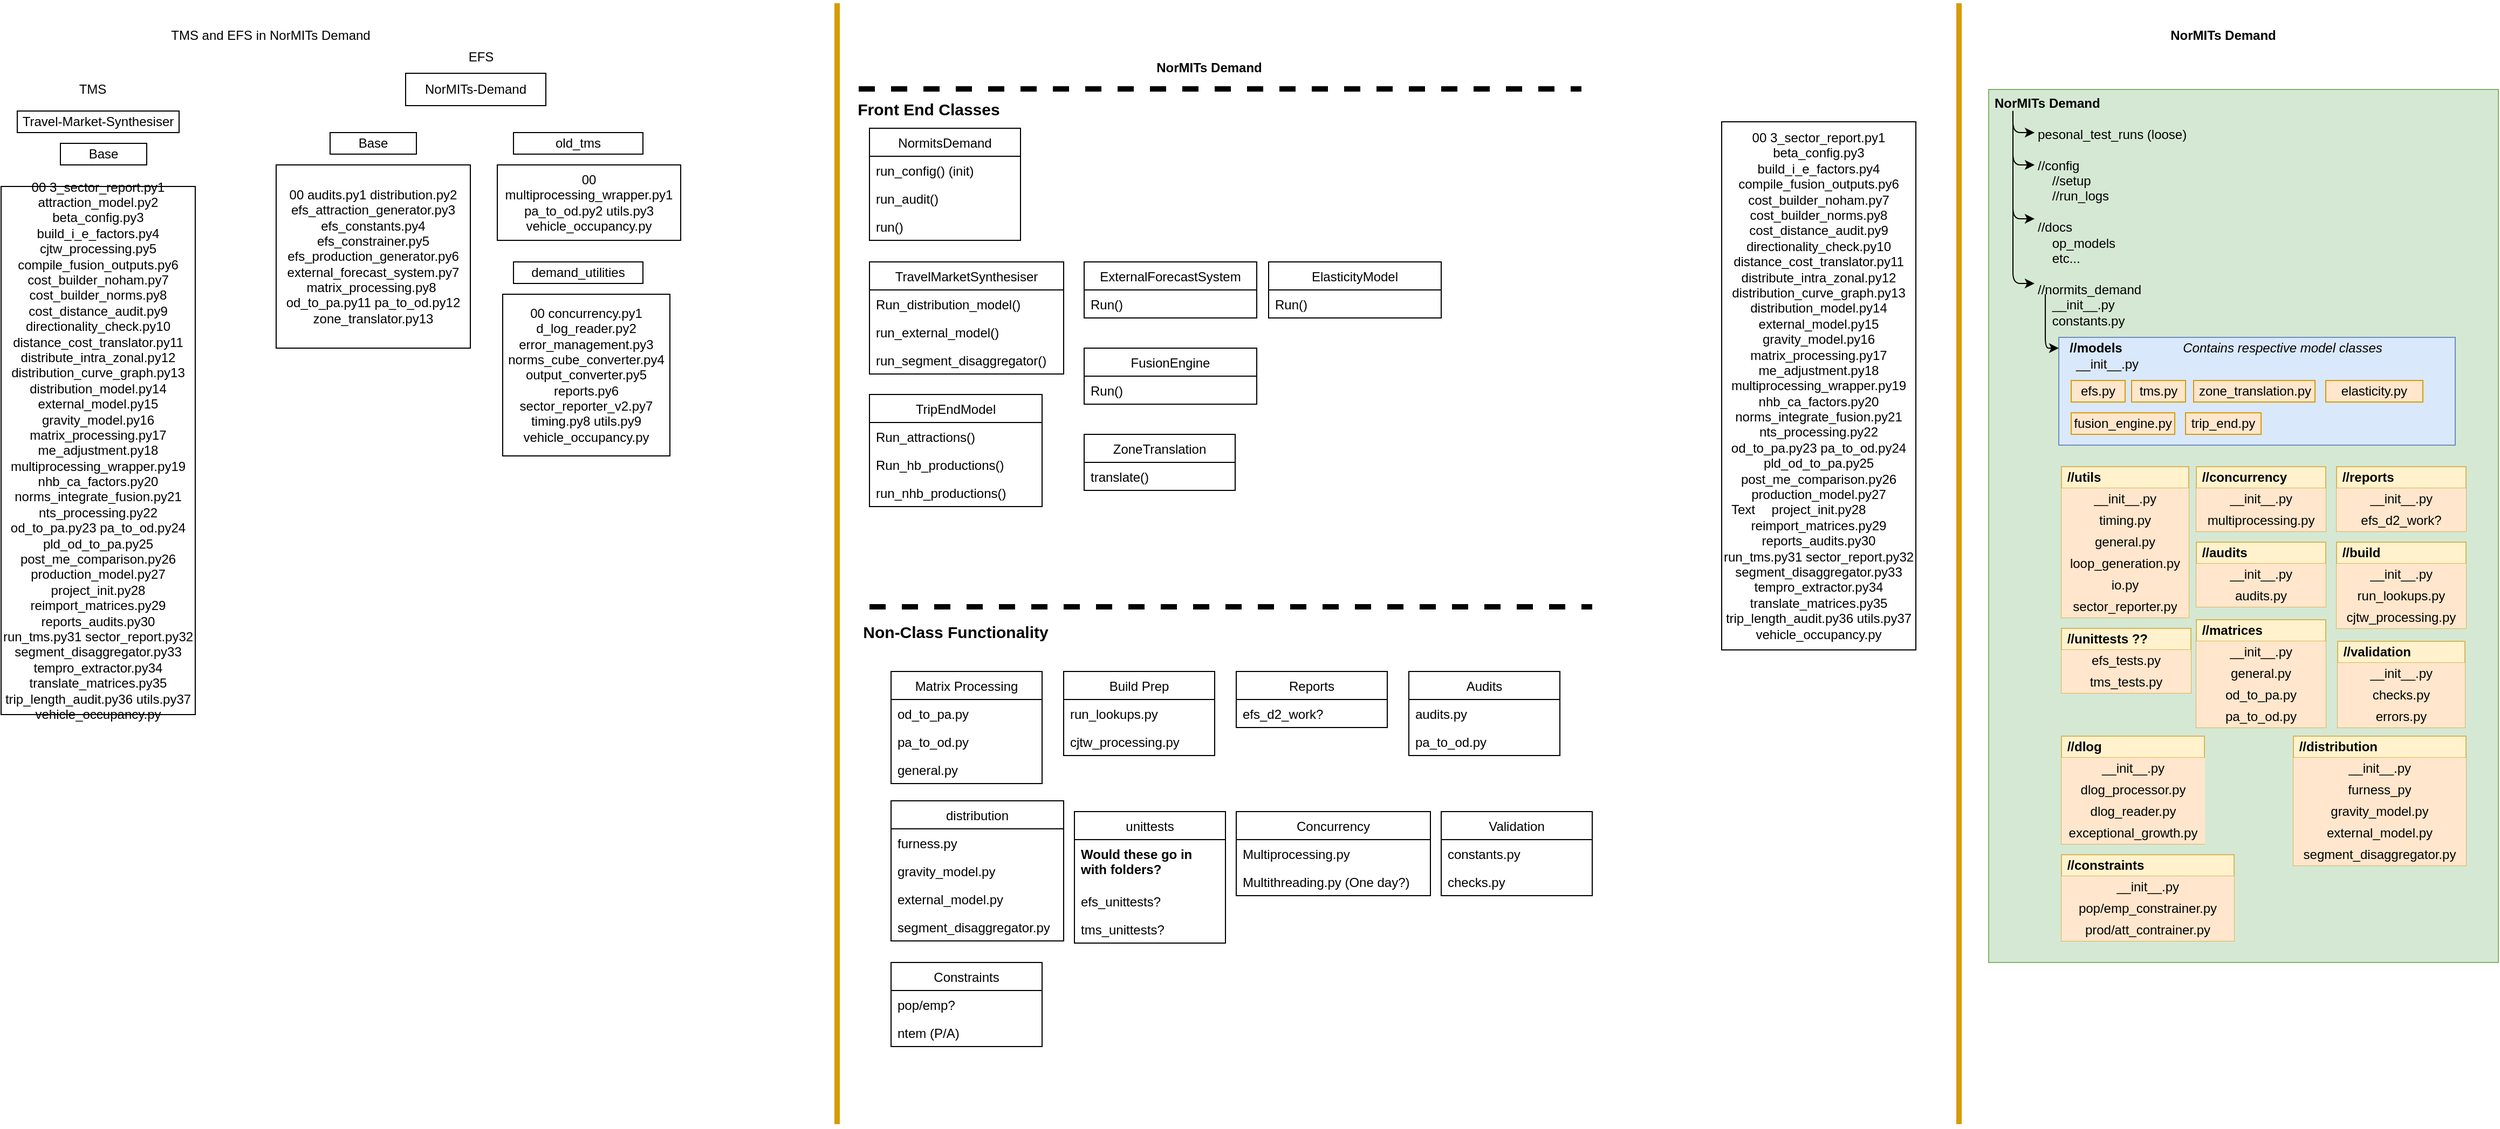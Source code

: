 <mxfile version="13.9.9" type="device"><diagram id="nELERNBTu94BXnjwpVYK" name="Page-1"><mxGraphModel dx="1185" dy="722" grid="1" gridSize="10" guides="1" tooltips="1" connect="1" arrows="1" fold="1" page="1" pageScale="1" pageWidth="826" pageHeight="1169" math="0" shadow="0"><root><mxCell id="0"/><mxCell id="1" parent="0"/><mxCell id="pDQb3jVwS1jzgB6y6_9U-1" value="TMS and EFS in NorMITs Demand" style="text;html=1;strokeColor=none;fillColor=none;align=center;verticalAlign=middle;whiteSpace=wrap;rounded=0;" parent="1" vertex="1"><mxGeometry x="280" y="60" width="230" height="20" as="geometry"/></mxCell><mxCell id="pDQb3jVwS1jzgB6y6_9U-2" value="TMS" style="text;html=1;strokeColor=none;fillColor=none;align=center;verticalAlign=middle;whiteSpace=wrap;rounded=0;" parent="1" vertex="1"><mxGeometry x="210" y="110" width="40" height="20" as="geometry"/></mxCell><mxCell id="pDQb3jVwS1jzgB6y6_9U-3" value="EFS" style="text;html=1;strokeColor=none;fillColor=none;align=center;verticalAlign=middle;whiteSpace=wrap;rounded=0;" parent="1" vertex="1"><mxGeometry x="570" y="70" width="40" height="40" as="geometry"/></mxCell><mxCell id="pDQb3jVwS1jzgB6y6_9U-4" value="Travel-Market-Synthesiser" style="rounded=0;whiteSpace=wrap;html=1;" parent="1" vertex="1"><mxGeometry x="160" y="140" width="150" height="20" as="geometry"/></mxCell><mxCell id="pDQb3jVwS1jzgB6y6_9U-5" value="&lt;b&gt;NorMITs Demand&lt;/b&gt;" style="text;html=1;strokeColor=none;fillColor=none;align=center;verticalAlign=middle;whiteSpace=wrap;rounded=0;" parent="1" vertex="1"><mxGeometry x="1150" y="90" width="230" height="20" as="geometry"/></mxCell><mxCell id="pDQb3jVwS1jzgB6y6_9U-8" value="00&#9;3_sector_report.py1&#9;attraction_model.py2&#9;beta_config.py3&#9;build_i_e_factors.py4&#9;cjtw_processing.py5&#9;compile_fusion_outputs.py6&#9;cost_builder_noham.py7&#9;cost_builder_norms.py8&#9;cost_distance_audit.py9&#9;directionality_check.py10&#9;distance_cost_translator.py11&#9;distribute_intra_zonal.py12&#9;distribution_curve_graph.py13&#9;distribution_model.py14&#9;external_model.py15&#9;gravity_model.py16&#9;matrix_processing.py17&#9;me_adjustment.py18&#9;multiprocessing_wrapper.py19&#9;nhb_ca_factors.py20&#9;norms_integrate_fusion.py21&#9;nts_processing.py22&#9;od_to_pa.py23&#9;pa_to_od.py24&#9;pld_od_to_pa.py25&#9;post_me_comparison.py26&#9;production_model.py27&#9;project_init.py28&#9;reimport_matrices.py29&#9;reports_audits.py30&#9;run_tms.py31&#9;sector_report.py32&#9;segment_disaggregator.py33&#9;tempro_extractor.py34&#9;translate_matrices.py35&#9;trip_length_audit.py36&#9;utils.py37&#9;vehicle_occupancy.py" style="rounded=0;whiteSpace=wrap;html=1;" parent="1" vertex="1"><mxGeometry x="145" y="210" width="180" height="490" as="geometry"/></mxCell><mxCell id="pDQb3jVwS1jzgB6y6_9U-9" value="old_tms" style="rounded=0;whiteSpace=wrap;html=1;" parent="1" vertex="1"><mxGeometry x="620" y="160" width="120" height="20" as="geometry"/></mxCell><mxCell id="pDQb3jVwS1jzgB6y6_9U-10" value="00&#9;audits.py1&#9;distribution.py2&#9;efs_attraction_generator.py3&#9;efs_constants.py4&#9;efs_constrainer.py5&#9;efs_production_generator.py6&#9;external_forecast_system.py7&#9;matrix_processing.py8&amp;nbsp; od_to_pa.py11&#9;pa_to_od.py12&#9;zone_translator.py13&lt;br&gt;" style="rounded=0;whiteSpace=wrap;html=1;" parent="1" vertex="1"><mxGeometry x="400" y="190" width="180" height="170" as="geometry"/></mxCell><mxCell id="pDQb3jVwS1jzgB6y6_9U-12" value="demand_utilities" style="rounded=0;whiteSpace=wrap;html=1;" parent="1" vertex="1"><mxGeometry x="620" y="280" width="120" height="20" as="geometry"/></mxCell><mxCell id="pDQb3jVwS1jzgB6y6_9U-13" value="NorMITs-Demand" style="rounded=0;whiteSpace=wrap;html=1;" parent="1" vertex="1"><mxGeometry x="520" y="105" width="130" height="30" as="geometry"/></mxCell><mxCell id="pDQb3jVwS1jzgB6y6_9U-14" value="Base" style="rounded=0;whiteSpace=wrap;html=1;" parent="1" vertex="1"><mxGeometry x="450" y="160" width="80" height="20" as="geometry"/></mxCell><mxCell id="pDQb3jVwS1jzgB6y6_9U-15" value="Base" style="rounded=0;whiteSpace=wrap;html=1;" parent="1" vertex="1"><mxGeometry x="200" y="170" width="80" height="20" as="geometry"/></mxCell><mxCell id="pDQb3jVwS1jzgB6y6_9U-17" value="00&#9;multiprocessing_wrapper.py1&#9;pa_to_od.py2&#9;utils.py3&#9;vehicle_occupancy.py" style="rounded=0;whiteSpace=wrap;html=1;" parent="1" vertex="1"><mxGeometry x="605" y="190" width="170" height="70" as="geometry"/></mxCell><mxCell id="pDQb3jVwS1jzgB6y6_9U-18" value="00&#9;concurrency.py1&#9;d_log_reader.py2&#9;error_management.py3&#9;norms_cube_converter.py4&#9;output_converter.py5&#9;reports.py6&#9;sector_reporter_v2.py7&#9;timing.py8&#9;utils.py9&#9;vehicle_occupancy.py" style="rounded=0;whiteSpace=wrap;html=1;" parent="1" vertex="1"><mxGeometry x="610" y="310" width="155" height="150" as="geometry"/></mxCell><mxCell id="iy3r3Esu4_GReVss_VXu-2" value="" style="endArrow=none;html=1;strokeWidth=5;fillColor=#ffe6cc;strokeColor=#d79b00;" parent="1" edge="1"><mxGeometry width="50" height="50" relative="1" as="geometry"><mxPoint x="920" y="1080" as="sourcePoint"/><mxPoint x="920" y="40" as="targetPoint"/></mxGeometry></mxCell><mxCell id="iy3r3Esu4_GReVss_VXu-3" value="" style="endArrow=none;dashed=1;html=1;strokeWidth=5;" parent="1" edge="1"><mxGeometry width="50" height="50" relative="1" as="geometry"><mxPoint x="950" y="600" as="sourcePoint"/><mxPoint x="1620" y="600" as="targetPoint"/></mxGeometry></mxCell><mxCell id="iy3r3Esu4_GReVss_VXu-4" value="" style="endArrow=none;dashed=1;html=1;strokeWidth=5;" parent="1" edge="1"><mxGeometry width="50" height="50" relative="1" as="geometry"><mxPoint x="940" y="119.5" as="sourcePoint"/><mxPoint x="1610" y="119.5" as="targetPoint"/></mxGeometry></mxCell><mxCell id="iy3r3Esu4_GReVss_VXu-5" value="&lt;font style=&quot;font-size: 15px&quot;&gt;Front End Classes&lt;/font&gt;" style="text;html=1;strokeColor=none;fillColor=none;align=center;verticalAlign=middle;whiteSpace=wrap;rounded=0;fontStyle=1" parent="1" vertex="1"><mxGeometry x="930" y="115" width="150" height="45" as="geometry"/></mxCell><mxCell id="iy3r3Esu4_GReVss_VXu-6" value="TravelMarketSynthesiser" style="swimlane;fontStyle=0;childLayout=stackLayout;horizontal=1;startSize=26;fillColor=none;horizontalStack=0;resizeParent=1;resizeParentMax=0;resizeLast=0;collapsible=1;marginBottom=0;" parent="1" vertex="1"><mxGeometry x="950" y="280" width="180" height="104" as="geometry"/></mxCell><mxCell id="iy3r3Esu4_GReVss_VXu-7" value="Run_distribution_model()" style="text;strokeColor=none;fillColor=none;align=left;verticalAlign=top;spacingLeft=4;spacingRight=4;overflow=hidden;rotatable=0;points=[[0,0.5],[1,0.5]];portConstraint=eastwest;" parent="iy3r3Esu4_GReVss_VXu-6" vertex="1"><mxGeometry y="26" width="180" height="26" as="geometry"/></mxCell><mxCell id="iy3r3Esu4_GReVss_VXu-27" value="run_external_model()" style="text;strokeColor=none;fillColor=none;align=left;verticalAlign=top;spacingLeft=4;spacingRight=4;overflow=hidden;rotatable=0;points=[[0,0.5],[1,0.5]];portConstraint=eastwest;" parent="iy3r3Esu4_GReVss_VXu-6" vertex="1"><mxGeometry y="52" width="180" height="26" as="geometry"/></mxCell><mxCell id="iy3r3Esu4_GReVss_VXu-30" value="run_segment_disaggregator()" style="text;strokeColor=none;fillColor=none;align=left;verticalAlign=top;spacingLeft=4;spacingRight=4;overflow=hidden;rotatable=0;points=[[0,0.5],[1,0.5]];portConstraint=eastwest;" parent="iy3r3Esu4_GReVss_VXu-6" vertex="1"><mxGeometry y="78" width="180" height="26" as="geometry"/></mxCell><mxCell id="iy3r3Esu4_GReVss_VXu-10" value="ExternalForecastSystem" style="swimlane;fontStyle=0;childLayout=stackLayout;horizontal=1;startSize=26;fillColor=none;horizontalStack=0;resizeParent=1;resizeParentMax=0;resizeLast=0;collapsible=1;marginBottom=0;" parent="1" vertex="1"><mxGeometry x="1149" y="280" width="160" height="52" as="geometry"/></mxCell><mxCell id="iy3r3Esu4_GReVss_VXu-11" value="Run()" style="text;strokeColor=none;fillColor=none;align=left;verticalAlign=top;spacingLeft=4;spacingRight=4;overflow=hidden;rotatable=0;points=[[0,0.5],[1,0.5]];portConstraint=eastwest;" parent="iy3r3Esu4_GReVss_VXu-10" vertex="1"><mxGeometry y="26" width="160" height="26" as="geometry"/></mxCell><mxCell id="iy3r3Esu4_GReVss_VXu-12" value="TripEndModel" style="swimlane;fontStyle=0;childLayout=stackLayout;horizontal=1;startSize=26;fillColor=none;horizontalStack=0;resizeParent=1;resizeParentMax=0;resizeLast=0;collapsible=1;marginBottom=0;" parent="1" vertex="1"><mxGeometry x="950" y="403" width="160" height="104" as="geometry"/></mxCell><mxCell id="iy3r3Esu4_GReVss_VXu-13" value="Run_attractions()" style="text;strokeColor=none;fillColor=none;align=left;verticalAlign=top;spacingLeft=4;spacingRight=4;overflow=hidden;rotatable=0;points=[[0,0.5],[1,0.5]];portConstraint=eastwest;" parent="iy3r3Esu4_GReVss_VXu-12" vertex="1"><mxGeometry y="26" width="160" height="26" as="geometry"/></mxCell><mxCell id="iy3r3Esu4_GReVss_VXu-15" value="Run_hb_productions()" style="text;strokeColor=none;fillColor=none;align=left;verticalAlign=top;spacingLeft=4;spacingRight=4;overflow=hidden;rotatable=0;points=[[0,0.5],[1,0.5]];portConstraint=eastwest;" parent="iy3r3Esu4_GReVss_VXu-12" vertex="1"><mxGeometry y="52" width="160" height="26" as="geometry"/></mxCell><mxCell id="iy3r3Esu4_GReVss_VXu-28" value="run_nhb_productions()" style="text;strokeColor=none;fillColor=none;align=left;verticalAlign=top;spacingLeft=4;spacingRight=4;overflow=hidden;rotatable=0;points=[[0,0.5],[1,0.5]];portConstraint=eastwest;" parent="iy3r3Esu4_GReVss_VXu-12" vertex="1"><mxGeometry y="78" width="160" height="26" as="geometry"/></mxCell><mxCell id="iy3r3Esu4_GReVss_VXu-16" value="ElasticityModel" style="swimlane;fontStyle=0;childLayout=stackLayout;horizontal=1;startSize=26;fillColor=none;horizontalStack=0;resizeParent=1;resizeParentMax=0;resizeLast=0;collapsible=1;marginBottom=0;" parent="1" vertex="1"><mxGeometry x="1320" y="280" width="160" height="52" as="geometry"/></mxCell><mxCell id="iy3r3Esu4_GReVss_VXu-17" value="Run()" style="text;strokeColor=none;fillColor=none;align=left;verticalAlign=top;spacingLeft=4;spacingRight=4;overflow=hidden;rotatable=0;points=[[0,0.5],[1,0.5]];portConstraint=eastwest;" parent="iy3r3Esu4_GReVss_VXu-16" vertex="1"><mxGeometry y="26" width="160" height="26" as="geometry"/></mxCell><mxCell id="iy3r3Esu4_GReVss_VXu-18" value="&lt;font style=&quot;font-size: 15px&quot;&gt;Non-Class Functionality&lt;/font&gt;" style="text;html=1;strokeColor=none;fillColor=none;align=center;verticalAlign=middle;whiteSpace=wrap;rounded=0;fontStyle=1" parent="1" vertex="1"><mxGeometry x="940" y="600" width="180" height="45" as="geometry"/></mxCell><mxCell id="iy3r3Esu4_GReVss_VXu-20" value="Matrix Processing" style="swimlane;fontStyle=0;childLayout=stackLayout;horizontal=1;startSize=26;fillColor=none;horizontalStack=0;resizeParent=1;resizeParentMax=0;resizeLast=0;collapsible=1;marginBottom=0;" parent="1" vertex="1"><mxGeometry x="970" y="660" width="140" height="104" as="geometry"/></mxCell><mxCell id="iy3r3Esu4_GReVss_VXu-21" value="od_to_pa.py" style="text;strokeColor=none;fillColor=none;align=left;verticalAlign=top;spacingLeft=4;spacingRight=4;overflow=hidden;rotatable=0;points=[[0,0.5],[1,0.5]];portConstraint=eastwest;" parent="iy3r3Esu4_GReVss_VXu-20" vertex="1"><mxGeometry y="26" width="140" height="26" as="geometry"/></mxCell><mxCell id="iy3r3Esu4_GReVss_VXu-22" value="pa_to_od.py" style="text;strokeColor=none;fillColor=none;align=left;verticalAlign=top;spacingLeft=4;spacingRight=4;overflow=hidden;rotatable=0;points=[[0,0.5],[1,0.5]];portConstraint=eastwest;" parent="iy3r3Esu4_GReVss_VXu-20" vertex="1"><mxGeometry y="52" width="140" height="26" as="geometry"/></mxCell><mxCell id="iy3r3Esu4_GReVss_VXu-23" value="general.py" style="text;strokeColor=none;fillColor=none;align=left;verticalAlign=top;spacingLeft=4;spacingRight=4;overflow=hidden;rotatable=0;points=[[0,0.5],[1,0.5]];portConstraint=eastwest;" parent="iy3r3Esu4_GReVss_VXu-20" vertex="1"><mxGeometry y="78" width="140" height="26" as="geometry"/></mxCell><mxCell id="iy3r3Esu4_GReVss_VXu-31" value="NormitsDemand" style="swimlane;fontStyle=0;childLayout=stackLayout;horizontal=1;startSize=26;fillColor=none;horizontalStack=0;resizeParent=1;resizeParentMax=0;resizeLast=0;collapsible=1;marginBottom=0;" parent="1" vertex="1"><mxGeometry x="950" y="156" width="140" height="104" as="geometry"/></mxCell><mxCell id="iy3r3Esu4_GReVss_VXu-32" value="run_config() (init)" style="text;strokeColor=none;fillColor=none;align=left;verticalAlign=top;spacingLeft=4;spacingRight=4;overflow=hidden;rotatable=0;points=[[0,0.5],[1,0.5]];portConstraint=eastwest;" parent="iy3r3Esu4_GReVss_VXu-31" vertex="1"><mxGeometry y="26" width="140" height="26" as="geometry"/></mxCell><mxCell id="iy3r3Esu4_GReVss_VXu-33" value="run_audit()" style="text;strokeColor=none;fillColor=none;align=left;verticalAlign=top;spacingLeft=4;spacingRight=4;overflow=hidden;rotatable=0;points=[[0,0.5],[1,0.5]];portConstraint=eastwest;" parent="iy3r3Esu4_GReVss_VXu-31" vertex="1"><mxGeometry y="52" width="140" height="26" as="geometry"/></mxCell><mxCell id="iy3r3Esu4_GReVss_VXu-34" value="run()" style="text;strokeColor=none;fillColor=none;align=left;verticalAlign=top;spacingLeft=4;spacingRight=4;overflow=hidden;rotatable=0;points=[[0,0.5],[1,0.5]];portConstraint=eastwest;" parent="iy3r3Esu4_GReVss_VXu-31" vertex="1"><mxGeometry y="78" width="140" height="26" as="geometry"/></mxCell><mxCell id="iy3r3Esu4_GReVss_VXu-35" value="00&#9;3_sector_report.py1 beta_config.py3&#9;build_i_e_factors.py4 compile_fusion_outputs.py6&#9;cost_builder_noham.py7&#9;cost_builder_norms.py8&#9;cost_distance_audit.py9&#9;directionality_check.py10&#9;distance_cost_translator.py11&#9;distribute_intra_zonal.py12&#9;distribution_curve_graph.py13&#9;distribution_model.py14&#9;external_model.py15&#9;gravity_model.py16&#9;matrix_processing.py17&#9;me_adjustment.py18&#9;multiprocessing_wrapper.py19&#9;nhb_ca_factors.py20&#9;norms_integrate_fusion.py21&#9;nts_processing.py22&#9;od_to_pa.py23&#9;pa_to_od.py24&#9;pld_od_to_pa.py25&#9;post_me_comparison.py26&#9;production_model.py27&#9;project_init.py28&#9;reimport_matrices.py29&#9;reports_audits.py30&#9;run_tms.py31&#9;sector_report.py32&#9;segment_disaggregator.py33&#9;tempro_extractor.py34&#9;translate_matrices.py35&#9;trip_length_audit.py36&#9;utils.py37&#9;vehicle_occupancy.py" style="rounded=0;whiteSpace=wrap;html=1;" parent="1" vertex="1"><mxGeometry x="1740" y="150" width="180" height="490" as="geometry"/></mxCell><mxCell id="iy3r3Esu4_GReVss_VXu-36" value="Build Prep" style="swimlane;fontStyle=0;childLayout=stackLayout;horizontal=1;startSize=26;fillColor=none;horizontalStack=0;resizeParent=1;resizeParentMax=0;resizeLast=0;collapsible=1;marginBottom=0;" parent="1" vertex="1"><mxGeometry x="1130" y="660" width="140" height="78" as="geometry"/></mxCell><mxCell id="iy3r3Esu4_GReVss_VXu-37" value="run_lookups.py" style="text;strokeColor=none;fillColor=none;align=left;verticalAlign=top;spacingLeft=4;spacingRight=4;overflow=hidden;rotatable=0;points=[[0,0.5],[1,0.5]];portConstraint=eastwest;" parent="iy3r3Esu4_GReVss_VXu-36" vertex="1"><mxGeometry y="26" width="140" height="26" as="geometry"/></mxCell><mxCell id="iy3r3Esu4_GReVss_VXu-79" value="cjtw_processing.py" style="text;strokeColor=none;fillColor=none;align=left;verticalAlign=top;spacingLeft=4;spacingRight=4;overflow=hidden;rotatable=0;points=[[0,0.5],[1,0.5]];portConstraint=eastwest;" parent="iy3r3Esu4_GReVss_VXu-36" vertex="1"><mxGeometry y="52" width="140" height="26" as="geometry"/></mxCell><mxCell id="iy3r3Esu4_GReVss_VXu-40" value="FusionEngine" style="swimlane;fontStyle=0;childLayout=stackLayout;horizontal=1;startSize=26;fillColor=none;horizontalStack=0;resizeParent=1;resizeParentMax=0;resizeLast=0;collapsible=1;marginBottom=0;" parent="1" vertex="1"><mxGeometry x="1149" y="360" width="160" height="52" as="geometry"/></mxCell><mxCell id="iy3r3Esu4_GReVss_VXu-41" value="Run()" style="text;strokeColor=none;fillColor=none;align=left;verticalAlign=top;spacingLeft=4;spacingRight=4;overflow=hidden;rotatable=0;points=[[0,0.5],[1,0.5]];portConstraint=eastwest;" parent="iy3r3Esu4_GReVss_VXu-40" vertex="1"><mxGeometry y="26" width="160" height="26" as="geometry"/></mxCell><mxCell id="iy3r3Esu4_GReVss_VXu-42" value="Reports" style="swimlane;fontStyle=0;childLayout=stackLayout;horizontal=1;startSize=26;fillColor=none;horizontalStack=0;resizeParent=1;resizeParentMax=0;resizeLast=0;collapsible=1;marginBottom=0;" parent="1" vertex="1"><mxGeometry x="1290" y="660" width="140" height="52" as="geometry"/></mxCell><mxCell id="iy3r3Esu4_GReVss_VXu-43" value="efs_d2_work?" style="text;strokeColor=none;fillColor=none;align=left;verticalAlign=top;spacingLeft=4;spacingRight=4;overflow=hidden;rotatable=0;points=[[0,0.5],[1,0.5]];portConstraint=eastwest;" parent="iy3r3Esu4_GReVss_VXu-42" vertex="1"><mxGeometry y="26" width="140" height="26" as="geometry"/></mxCell><mxCell id="iy3r3Esu4_GReVss_VXu-45" value="Audits" style="swimlane;fontStyle=0;childLayout=stackLayout;horizontal=1;startSize=26;fillColor=none;horizontalStack=0;resizeParent=1;resizeParentMax=0;resizeLast=0;collapsible=1;marginBottom=0;" parent="1" vertex="1"><mxGeometry x="1450" y="660" width="140" height="78" as="geometry"/></mxCell><mxCell id="iy3r3Esu4_GReVss_VXu-46" value="audits.py" style="text;strokeColor=none;fillColor=none;align=left;verticalAlign=top;spacingLeft=4;spacingRight=4;overflow=hidden;rotatable=0;points=[[0,0.5],[1,0.5]];portConstraint=eastwest;" parent="iy3r3Esu4_GReVss_VXu-45" vertex="1"><mxGeometry y="26" width="140" height="26" as="geometry"/></mxCell><mxCell id="iy3r3Esu4_GReVss_VXu-47" value="pa_to_od.py" style="text;strokeColor=none;fillColor=none;align=left;verticalAlign=top;spacingLeft=4;spacingRight=4;overflow=hidden;rotatable=0;points=[[0,0.5],[1,0.5]];portConstraint=eastwest;" parent="iy3r3Esu4_GReVss_VXu-45" vertex="1"><mxGeometry y="52" width="140" height="26" as="geometry"/></mxCell><mxCell id="iy3r3Esu4_GReVss_VXu-48" value="distribution" style="swimlane;fontStyle=0;childLayout=stackLayout;horizontal=1;startSize=26;fillColor=none;horizontalStack=0;resizeParent=1;resizeParentMax=0;resizeLast=0;collapsible=1;marginBottom=0;" parent="1" vertex="1"><mxGeometry x="970" y="780" width="160" height="130" as="geometry"/></mxCell><mxCell id="iy3r3Esu4_GReVss_VXu-49" value="furness.py" style="text;strokeColor=none;fillColor=none;align=left;verticalAlign=top;spacingLeft=4;spacingRight=4;overflow=hidden;rotatable=0;points=[[0,0.5],[1,0.5]];portConstraint=eastwest;" parent="iy3r3Esu4_GReVss_VXu-48" vertex="1"><mxGeometry y="26" width="160" height="26" as="geometry"/></mxCell><mxCell id="iy3r3Esu4_GReVss_VXu-50" value="gravity_model.py" style="text;strokeColor=none;fillColor=none;align=left;verticalAlign=top;spacingLeft=4;spacingRight=4;overflow=hidden;rotatable=0;points=[[0,0.5],[1,0.5]];portConstraint=eastwest;" parent="iy3r3Esu4_GReVss_VXu-48" vertex="1"><mxGeometry y="52" width="160" height="26" as="geometry"/></mxCell><mxCell id="IA-7PrwKyyA_qLG4cUUL-40" value="external_model.py" style="text;strokeColor=none;fillColor=none;align=left;verticalAlign=top;spacingLeft=4;spacingRight=4;overflow=hidden;rotatable=0;points=[[0,0.5],[1,0.5]];portConstraint=eastwest;" parent="iy3r3Esu4_GReVss_VXu-48" vertex="1"><mxGeometry y="78" width="160" height="26" as="geometry"/></mxCell><mxCell id="IA-7PrwKyyA_qLG4cUUL-41" value="segment_disaggregator.py" style="text;strokeColor=none;fillColor=none;align=left;verticalAlign=top;spacingLeft=4;spacingRight=4;overflow=hidden;rotatable=0;points=[[0,0.5],[1,0.5]];portConstraint=eastwest;" parent="iy3r3Esu4_GReVss_VXu-48" vertex="1"><mxGeometry y="104" width="160" height="26" as="geometry"/></mxCell><mxCell id="iy3r3Esu4_GReVss_VXu-59" value="unittests" style="swimlane;fontStyle=0;childLayout=stackLayout;horizontal=1;startSize=26;fillColor=none;horizontalStack=0;resizeParent=1;resizeParentMax=0;resizeLast=0;collapsible=1;marginBottom=0;" parent="1" vertex="1"><mxGeometry x="1140" y="790" width="140" height="122" as="geometry"/></mxCell><mxCell id="iy3r3Esu4_GReVss_VXu-60" value="Would these go in with folders?" style="text;strokeColor=none;fillColor=none;align=left;verticalAlign=top;spacingLeft=4;spacingRight=4;overflow=hidden;rotatable=0;points=[[0,0.5],[1,0.5]];portConstraint=eastwest;whiteSpace=wrap;fontStyle=1" parent="iy3r3Esu4_GReVss_VXu-59" vertex="1"><mxGeometry y="26" width="140" height="44" as="geometry"/></mxCell><mxCell id="iy3r3Esu4_GReVss_VXu-61" value="efs_unittests?" style="text;strokeColor=none;fillColor=none;align=left;verticalAlign=top;spacingLeft=4;spacingRight=4;overflow=hidden;rotatable=0;points=[[0,0.5],[1,0.5]];portConstraint=eastwest;" parent="iy3r3Esu4_GReVss_VXu-59" vertex="1"><mxGeometry y="70" width="140" height="26" as="geometry"/></mxCell><mxCell id="iy3r3Esu4_GReVss_VXu-62" value="tms_unittests?" style="text;strokeColor=none;fillColor=none;align=left;verticalAlign=top;spacingLeft=4;spacingRight=4;overflow=hidden;rotatable=0;points=[[0,0.5],[1,0.5]];portConstraint=eastwest;" parent="iy3r3Esu4_GReVss_VXu-59" vertex="1"><mxGeometry y="96" width="140" height="26" as="geometry"/></mxCell><mxCell id="iy3r3Esu4_GReVss_VXu-65" value="Validation" style="swimlane;fontStyle=0;childLayout=stackLayout;horizontal=1;startSize=26;fillColor=none;horizontalStack=0;resizeParent=1;resizeParentMax=0;resizeLast=0;collapsible=1;marginBottom=0;" parent="1" vertex="1"><mxGeometry x="1480" y="790" width="140" height="78" as="geometry"/></mxCell><mxCell id="iy3r3Esu4_GReVss_VXu-66" value="constants.py" style="text;strokeColor=none;fillColor=none;align=left;verticalAlign=top;spacingLeft=4;spacingRight=4;overflow=hidden;rotatable=0;points=[[0,0.5],[1,0.5]];portConstraint=eastwest;" parent="iy3r3Esu4_GReVss_VXu-65" vertex="1"><mxGeometry y="26" width="140" height="26" as="geometry"/></mxCell><mxCell id="iy3r3Esu4_GReVss_VXu-67" value="checks.py&#10;" style="text;strokeColor=none;fillColor=none;align=left;verticalAlign=top;spacingLeft=4;spacingRight=4;overflow=hidden;rotatable=0;points=[[0,0.5],[1,0.5]];portConstraint=eastwest;" parent="iy3r3Esu4_GReVss_VXu-65" vertex="1"><mxGeometry y="52" width="140" height="26" as="geometry"/></mxCell><mxCell id="iy3r3Esu4_GReVss_VXu-68" value="Constraints" style="swimlane;fontStyle=0;childLayout=stackLayout;horizontal=1;startSize=26;fillColor=none;horizontalStack=0;resizeParent=1;resizeParentMax=0;resizeLast=0;collapsible=1;marginBottom=0;" parent="1" vertex="1"><mxGeometry x="970" y="930" width="140" height="78" as="geometry"/></mxCell><mxCell id="iy3r3Esu4_GReVss_VXu-69" value="pop/emp?" style="text;strokeColor=none;fillColor=none;align=left;verticalAlign=top;spacingLeft=4;spacingRight=4;overflow=hidden;rotatable=0;points=[[0,0.5],[1,0.5]];portConstraint=eastwest;" parent="iy3r3Esu4_GReVss_VXu-68" vertex="1"><mxGeometry y="26" width="140" height="26" as="geometry"/></mxCell><mxCell id="iy3r3Esu4_GReVss_VXu-71" value="ntem (P/A)" style="text;strokeColor=none;fillColor=none;align=left;verticalAlign=top;spacingLeft=4;spacingRight=4;overflow=hidden;rotatable=0;points=[[0,0.5],[1,0.5]];portConstraint=eastwest;" parent="iy3r3Esu4_GReVss_VXu-68" vertex="1"><mxGeometry y="52" width="140" height="26" as="geometry"/></mxCell><mxCell id="iy3r3Esu4_GReVss_VXu-72" value="ZoneTranslation" style="swimlane;fontStyle=0;childLayout=stackLayout;horizontal=1;startSize=26;fillColor=none;horizontalStack=0;resizeParent=1;resizeParentMax=0;resizeLast=0;collapsible=1;marginBottom=0;" parent="1" vertex="1"><mxGeometry x="1149" y="440" width="140" height="52" as="geometry"/></mxCell><mxCell id="iy3r3Esu4_GReVss_VXu-73" value="translate()" style="text;strokeColor=none;fillColor=none;align=left;verticalAlign=top;spacingLeft=4;spacingRight=4;overflow=hidden;rotatable=0;points=[[0,0.5],[1,0.5]];portConstraint=eastwest;" parent="iy3r3Esu4_GReVss_VXu-72" vertex="1"><mxGeometry y="26" width="140" height="26" as="geometry"/></mxCell><mxCell id="iy3r3Esu4_GReVss_VXu-75" value="Concurrency" style="swimlane;fontStyle=0;childLayout=stackLayout;horizontal=1;startSize=26;fillColor=none;horizontalStack=0;resizeParent=1;resizeParentMax=0;resizeLast=0;collapsible=1;marginBottom=0;" parent="1" vertex="1"><mxGeometry x="1290" y="790" width="180" height="78" as="geometry"/></mxCell><mxCell id="iy3r3Esu4_GReVss_VXu-76" value="Multiprocessing.py" style="text;strokeColor=none;fillColor=none;align=left;verticalAlign=top;spacingLeft=4;spacingRight=4;overflow=hidden;rotatable=0;points=[[0,0.5],[1,0.5]];portConstraint=eastwest;" parent="iy3r3Esu4_GReVss_VXu-75" vertex="1"><mxGeometry y="26" width="180" height="26" as="geometry"/></mxCell><mxCell id="iy3r3Esu4_GReVss_VXu-77" value="Multithreading.py (One day?)" style="text;strokeColor=none;fillColor=none;align=left;verticalAlign=top;spacingLeft=4;spacingRight=4;overflow=hidden;rotatable=0;points=[[0,0.5],[1,0.5]];portConstraint=eastwest;" parent="iy3r3Esu4_GReVss_VXu-75" vertex="1"><mxGeometry y="52" width="180" height="26" as="geometry"/></mxCell><mxCell id="IA-7PrwKyyA_qLG4cUUL-1" value="" style="endArrow=none;html=1;strokeWidth=5;fillColor=#ffe6cc;strokeColor=#d79b00;" parent="1" edge="1"><mxGeometry width="50" height="50" relative="1" as="geometry"><mxPoint x="1960" y="1080" as="sourcePoint"/><mxPoint x="1960" y="40" as="targetPoint"/></mxGeometry></mxCell><mxCell id="IA-7PrwKyyA_qLG4cUUL-2" value="&lt;b&gt;NorMITs Demand&lt;/b&gt;" style="text;html=1;strokeColor=none;fillColor=none;align=center;verticalAlign=middle;whiteSpace=wrap;rounded=0;" parent="1" vertex="1"><mxGeometry x="2090" y="60" width="230" height="20" as="geometry"/></mxCell><mxCell id="IA-7PrwKyyA_qLG4cUUL-13" value="Text" style="text;html=1;strokeColor=none;fillColor=none;align=center;verticalAlign=middle;whiteSpace=wrap;rounded=0;" parent="1" vertex="1"><mxGeometry x="1740" y="500" width="40" height="20" as="geometry"/></mxCell><mxCell id="0AhUlSON2RgCk8Vj9LSg-1" value="&lt;blockquote style=&quot;margin: 0 0 0 40px ; border: none ; padding: 0px&quot;&gt;&lt;/blockquote&gt;&lt;blockquote style=&quot;margin: 0 0 0 40px ; border: none ; padding: 0px&quot;&gt;&lt;br&gt;&lt;/blockquote&gt;&lt;blockquote style=&quot;margin: 0 0 0 40px ; border: none ; padding: 0px&quot;&gt;&lt;/blockquote&gt;&lt;blockquote style=&quot;margin: 0 0 0 40px ; border: none ; padding: 0px&quot;&gt;&lt;/blockquote&gt;&lt;blockquote style=&quot;margin: 0 0 0 40px ; border: none ; padding: 0px&quot;&gt;&lt;/blockquote&gt;&lt;blockquote style=&quot;margin: 0 0 0 40px ; border: none ; padding: 0px&quot;&gt;&lt;/blockquote&gt;&lt;blockquote style=&quot;margin: 0 0 0 40px ; border: none ; padding: 0px&quot;&gt;&lt;/blockquote&gt;&lt;blockquote style=&quot;margin: 0 0 0 40px ; border: none ; padding: 0px&quot;&gt;&lt;/blockquote&gt;&lt;blockquote style=&quot;margin: 0 0 0 40px ; border: none ; padding: 0px&quot;&gt;&lt;/blockquote&gt;" style="text;html=1;align=left;verticalAlign=middle;whiteSpace=wrap;rounded=0;fillColor=#d5e8d4;strokeColor=#82b366;" parent="1" vertex="1"><mxGeometry x="1987.5" y="120" width="472.5" height="810" as="geometry"/></mxCell><mxCell id="0AhUlSON2RgCk8Vj9LSg-6" value="&lt;h1&gt;&lt;/h1&gt;&lt;b style=&quot;text-align: center&quot;&gt;NorMITs Demand&lt;br&gt;&lt;br&gt;&lt;/b&gt;&lt;blockquote style=&quot;margin: 0px 0px 0px 40px ; border: none ; padding: 0px&quot;&gt;pesonal_test_runs (loose)&lt;/blockquote&gt;&lt;blockquote style=&quot;margin: 0px 0px 0px 40px ; border: none ; padding: 0px&quot;&gt;&lt;br&gt;//config&lt;br&gt;&amp;nbsp; &amp;nbsp; //setup&lt;br&gt;&amp;nbsp; &amp;nbsp; //run_logs&lt;/blockquote&gt;&lt;blockquote style=&quot;margin: 0px 0px 0px 40px ; border: none ; padding: 0px&quot;&gt;&lt;br&gt;//docs&lt;br&gt;&amp;nbsp; &amp;nbsp; op_models&lt;br&gt;&amp;nbsp; &amp;nbsp; etc...&lt;/blockquote&gt;&lt;blockquote style=&quot;margin: 0px 0px 0px 40px ; border: none ; padding: 0px&quot;&gt;&lt;br&gt;//normits_demand&lt;br&gt;&amp;nbsp; &amp;nbsp; __init__.py&lt;/blockquote&gt;&lt;blockquote style=&quot;margin: 0px 0px 0px 40px ; border: none ; padding: 0px&quot;&gt;&amp;nbsp; &amp;nbsp; constants.py&lt;/blockquote&gt;" style="text;html=1;strokeColor=none;fillColor=none;spacing=5;spacingTop=-20;whiteSpace=wrap;overflow=hidden;rounded=0;" parent="1" vertex="1"><mxGeometry x="1987.5" y="120" width="190" height="280" as="geometry"/></mxCell><mxCell id="IA-7PrwKyyA_qLG4cUUL-27" value="" style="rounded=0;whiteSpace=wrap;html=1;fillColor=#dae8fc;strokeColor=#6c8ebf;" parent="1" vertex="1"><mxGeometry x="2052.5" y="350" width="367.5" height="100" as="geometry"/></mxCell><mxCell id="0AhUlSON2RgCk8Vj9LSg-8" value="&lt;b&gt;//models&lt;/b&gt;" style="text;html=1;strokeColor=none;fillColor=none;align=center;verticalAlign=middle;whiteSpace=wrap;rounded=0;" parent="1" vertex="1"><mxGeometry x="2052.5" y="350" width="67.5" height="20" as="geometry"/></mxCell><mxCell id="IA-7PrwKyyA_qLG4cUUL-9" value="efs.py" style="rounded=0;whiteSpace=wrap;html=1;fillColor=#ffe6cc;strokeColor=#d79b00;" parent="1" vertex="1"><mxGeometry x="2064" y="390" width="50" height="20" as="geometry"/></mxCell><mxCell id="IA-7PrwKyyA_qLG4cUUL-35" value="__init__.py" style="text;html=1;strokeColor=none;fillColor=none;align=center;verticalAlign=middle;whiteSpace=wrap;rounded=0;" parent="1" vertex="1"><mxGeometry x="2055" y="365" width="85" height="20" as="geometry"/></mxCell><mxCell id="0AhUlSON2RgCk8Vj9LSg-9" value="fusion_engine.py" style="rounded=0;whiteSpace=wrap;html=1;fillColor=#ffe6cc;strokeColor=#d79b00;" parent="1" vertex="1"><mxGeometry x="2064" y="420" width="96" height="20" as="geometry"/></mxCell><mxCell id="0AhUlSON2RgCk8Vj9LSg-10" value="zone_translation.py" style="rounded=0;whiteSpace=wrap;html=1;fillColor=#ffe6cc;strokeColor=#d79b00;" parent="1" vertex="1"><mxGeometry x="2177.5" y="390" width="112.5" height="20" as="geometry"/></mxCell><mxCell id="0AhUlSON2RgCk8Vj9LSg-11" value="tms.py" style="rounded=0;whiteSpace=wrap;html=1;fillColor=#ffe6cc;strokeColor=#d79b00;" parent="1" vertex="1"><mxGeometry x="2120" y="390" width="50" height="20" as="geometry"/></mxCell><mxCell id="0AhUlSON2RgCk8Vj9LSg-12" value="trip_end.py" style="rounded=0;whiteSpace=wrap;html=1;fillColor=#ffe6cc;strokeColor=#d79b00;" parent="1" vertex="1"><mxGeometry x="2170" y="420" width="70" height="20" as="geometry"/></mxCell><mxCell id="0AhUlSON2RgCk8Vj9LSg-13" value="elasticity.py" style="rounded=0;whiteSpace=wrap;html=1;fillColor=#ffe6cc;strokeColor=#d79b00;" parent="1" vertex="1"><mxGeometry x="2300" y="390" width="90" height="20" as="geometry"/></mxCell><mxCell id="0AhUlSON2RgCk8Vj9LSg-15" value="&lt;i&gt;Contains respective model classes&lt;/i&gt;" style="text;html=1;strokeColor=none;fillColor=none;align=center;verticalAlign=middle;whiteSpace=wrap;rounded=0;" parent="1" vertex="1"><mxGeometry x="2160" y="350" width="200" height="20" as="geometry"/></mxCell><mxCell id="0AhUlSON2RgCk8Vj9LSg-17" value="" style="endArrow=classic;html=1;exitX=0.118;exitY=0.071;exitDx=0;exitDy=0;exitPerimeter=0;entryX=0.224;entryY=0.143;entryDx=0;entryDy=0;entryPerimeter=0;" parent="1" source="0AhUlSON2RgCk8Vj9LSg-6" target="0AhUlSON2RgCk8Vj9LSg-6" edge="1"><mxGeometry width="50" height="50" relative="1" as="geometry"><mxPoint x="2010" y="220" as="sourcePoint"/><mxPoint x="2060" y="170" as="targetPoint"/><Array as="points"><mxPoint x="2010" y="160"/></Array></mxGeometry></mxCell><mxCell id="0AhUlSON2RgCk8Vj9LSg-19" value="" style="endArrow=classic;html=1;exitX=0.118;exitY=0.071;exitDx=0;exitDy=0;exitPerimeter=0;entryX=0.224;entryY=0.25;entryDx=0;entryDy=0;entryPerimeter=0;" parent="1" target="0AhUlSON2RgCk8Vj9LSg-6" edge="1"><mxGeometry width="50" height="50" relative="1" as="geometry"><mxPoint x="2010.0" y="140" as="sourcePoint"/><mxPoint x="2030.14" y="160.16" as="targetPoint"/><Array as="points"><mxPoint x="2010" y="190"/></Array></mxGeometry></mxCell><mxCell id="0AhUlSON2RgCk8Vj9LSg-20" value="" style="endArrow=classic;html=1;exitX=0.118;exitY=0.071;exitDx=0;exitDy=0;exitPerimeter=0;" parent="1" edge="1"><mxGeometry width="50" height="50" relative="1" as="geometry"><mxPoint x="2010.0" y="140.0" as="sourcePoint"/><mxPoint x="2030" y="240" as="targetPoint"/><Array as="points"><mxPoint x="2010" y="240"/></Array></mxGeometry></mxCell><mxCell id="0AhUlSON2RgCk8Vj9LSg-21" value="" style="endArrow=classic;html=1;exitX=0.118;exitY=0.071;exitDx=0;exitDy=0;exitPerimeter=0;" parent="1" edge="1"><mxGeometry width="50" height="50" relative="1" as="geometry"><mxPoint x="2010.0" y="200.0" as="sourcePoint"/><mxPoint x="2030" y="300" as="targetPoint"/><Array as="points"><mxPoint x="2010" y="300"/></Array></mxGeometry></mxCell><mxCell id="0AhUlSON2RgCk8Vj9LSg-22" value="" style="endArrow=classic;html=1;entryX=0;entryY=0.5;entryDx=0;entryDy=0;" parent="1" target="0AhUlSON2RgCk8Vj9LSg-8" edge="1"><mxGeometry width="50" height="50" relative="1" as="geometry"><mxPoint x="2040" y="310" as="sourcePoint"/><mxPoint x="2064" y="410" as="targetPoint"/><Array as="points"><mxPoint x="2040" y="360"/></Array></mxGeometry></mxCell><mxCell id="0AhUlSON2RgCk8Vj9LSg-44" value="&amp;nbsp;//matrices" style="shape=table;html=1;whiteSpace=wrap;startSize=20;container=1;collapsible=0;childLayout=tableLayout;fontStyle=1;align=left;fillColor=#fff2cc;strokeColor=#d6b656;" parent="1" vertex="1"><mxGeometry x="2180" y="612" width="120" height="100" as="geometry"/></mxCell><mxCell id="0AhUlSON2RgCk8Vj9LSg-45" value="" style="shape=partialRectangle;html=1;whiteSpace=wrap;collapsible=0;dropTarget=0;pointerEvents=0;fillColor=#ffe6cc;top=0;left=0;bottom=0;right=0;points=[[0,0.5],[1,0.5]];portConstraint=eastwest;strokeColor=#d79b00;" parent="0AhUlSON2RgCk8Vj9LSg-44" vertex="1"><mxGeometry y="20" width="120" height="20" as="geometry"/></mxCell><mxCell id="0AhUlSON2RgCk8Vj9LSg-46" value="__init__.py" style="shape=partialRectangle;html=1;whiteSpace=wrap;connectable=0;fillColor=#ffe6cc;top=0;left=0;bottom=0;right=0;overflow=hidden;strokeColor=#d79b00;" parent="0AhUlSON2RgCk8Vj9LSg-45" vertex="1"><mxGeometry width="120" height="20" as="geometry"/></mxCell><mxCell id="0AhUlSON2RgCk8Vj9LSg-58" style="shape=partialRectangle;html=1;whiteSpace=wrap;collapsible=0;dropTarget=0;pointerEvents=0;fillColor=#ffe6cc;top=0;left=0;bottom=0;right=0;points=[[0,0.5],[1,0.5]];portConstraint=eastwest;strokeColor=#d79b00;" parent="0AhUlSON2RgCk8Vj9LSg-44" vertex="1"><mxGeometry y="40" width="120" height="20" as="geometry"/></mxCell><mxCell id="0AhUlSON2RgCk8Vj9LSg-59" value="general.py" style="shape=partialRectangle;html=1;whiteSpace=wrap;connectable=0;fillColor=#ffe6cc;top=0;left=0;bottom=0;right=0;overflow=hidden;strokeColor=#d79b00;" parent="0AhUlSON2RgCk8Vj9LSg-58" vertex="1"><mxGeometry width="120" height="20" as="geometry"/></mxCell><mxCell id="0AhUlSON2RgCk8Vj9LSg-49" value="" style="shape=partialRectangle;html=1;whiteSpace=wrap;collapsible=0;dropTarget=0;pointerEvents=0;fillColor=#ffe6cc;top=0;left=0;bottom=0;right=0;points=[[0,0.5],[1,0.5]];portConstraint=eastwest;strokeColor=#d79b00;" parent="0AhUlSON2RgCk8Vj9LSg-44" vertex="1"><mxGeometry y="60" width="120" height="20" as="geometry"/></mxCell><mxCell id="0AhUlSON2RgCk8Vj9LSg-50" value="od_to_pa.py" style="shape=partialRectangle;html=1;whiteSpace=wrap;connectable=0;fillColor=#ffe6cc;top=0;left=0;bottom=0;right=0;overflow=hidden;strokeColor=#d79b00;" parent="0AhUlSON2RgCk8Vj9LSg-49" vertex="1"><mxGeometry width="120" height="20" as="geometry"/></mxCell><mxCell id="0AhUlSON2RgCk8Vj9LSg-53" value="" style="shape=partialRectangle;html=1;whiteSpace=wrap;collapsible=0;dropTarget=0;pointerEvents=0;fillColor=#ffe6cc;top=0;left=0;bottom=0;right=0;points=[[0,0.5],[1,0.5]];portConstraint=eastwest;strokeColor=#d79b00;" parent="0AhUlSON2RgCk8Vj9LSg-44" vertex="1"><mxGeometry y="80" width="120" height="20" as="geometry"/></mxCell><mxCell id="0AhUlSON2RgCk8Vj9LSg-54" value="pa_to_od.py" style="shape=partialRectangle;html=1;whiteSpace=wrap;connectable=0;fillColor=#ffe6cc;top=0;left=0;bottom=0;right=0;overflow=hidden;strokeColor=#d79b00;" parent="0AhUlSON2RgCk8Vj9LSg-53" vertex="1"><mxGeometry width="120" height="20" as="geometry"/></mxCell><mxCell id="0AhUlSON2RgCk8Vj9LSg-62" value="&amp;nbsp;//distribution" style="shape=table;html=1;whiteSpace=wrap;startSize=20;container=1;collapsible=0;childLayout=tableLayout;fontStyle=1;align=left;fillColor=#fff2cc;strokeColor=#d6b656;" parent="1" vertex="1"><mxGeometry x="2270" y="720" width="160" height="120" as="geometry"/></mxCell><mxCell id="0AhUlSON2RgCk8Vj9LSg-63" value="" style="shape=partialRectangle;html=1;whiteSpace=wrap;collapsible=0;dropTarget=0;pointerEvents=0;fillColor=#ffe6cc;top=0;left=0;bottom=0;right=0;points=[[0,0.5],[1,0.5]];portConstraint=eastwest;strokeColor=#d79b00;" parent="0AhUlSON2RgCk8Vj9LSg-62" vertex="1"><mxGeometry y="20" width="160" height="20" as="geometry"/></mxCell><mxCell id="0AhUlSON2RgCk8Vj9LSg-64" value="__init__.py" style="shape=partialRectangle;html=1;whiteSpace=wrap;connectable=0;fillColor=#ffe6cc;top=0;left=0;bottom=0;right=0;overflow=hidden;strokeColor=#d79b00;" parent="0AhUlSON2RgCk8Vj9LSg-63" vertex="1"><mxGeometry width="160" height="20" as="geometry"/></mxCell><mxCell id="0AhUlSON2RgCk8Vj9LSg-65" style="shape=partialRectangle;html=1;whiteSpace=wrap;collapsible=0;dropTarget=0;pointerEvents=0;fillColor=#ffe6cc;top=0;left=0;bottom=0;right=0;points=[[0,0.5],[1,0.5]];portConstraint=eastwest;strokeColor=#d79b00;" parent="0AhUlSON2RgCk8Vj9LSg-62" vertex="1"><mxGeometry y="40" width="160" height="20" as="geometry"/></mxCell><mxCell id="0AhUlSON2RgCk8Vj9LSg-66" value="furness_py" style="shape=partialRectangle;html=1;whiteSpace=wrap;connectable=0;fillColor=#ffe6cc;top=0;left=0;bottom=0;right=0;overflow=hidden;strokeColor=#d79b00;" parent="0AhUlSON2RgCk8Vj9LSg-65" vertex="1"><mxGeometry width="160" height="20" as="geometry"/></mxCell><mxCell id="0AhUlSON2RgCk8Vj9LSg-67" value="" style="shape=partialRectangle;html=1;whiteSpace=wrap;collapsible=0;dropTarget=0;pointerEvents=0;fillColor=#ffe6cc;top=0;left=0;bottom=0;right=0;points=[[0,0.5],[1,0.5]];portConstraint=eastwest;strokeColor=#d79b00;" parent="0AhUlSON2RgCk8Vj9LSg-62" vertex="1"><mxGeometry y="60" width="160" height="20" as="geometry"/></mxCell><mxCell id="0AhUlSON2RgCk8Vj9LSg-68" value="gravity_model.py" style="shape=partialRectangle;html=1;whiteSpace=wrap;connectable=0;fillColor=#ffe6cc;top=0;left=0;bottom=0;right=0;overflow=hidden;strokeColor=#d79b00;" parent="0AhUlSON2RgCk8Vj9LSg-67" vertex="1"><mxGeometry width="160" height="20" as="geometry"/></mxCell><mxCell id="0AhUlSON2RgCk8Vj9LSg-69" value="" style="shape=partialRectangle;html=1;whiteSpace=wrap;collapsible=0;dropTarget=0;pointerEvents=0;fillColor=#ffe6cc;top=0;left=0;bottom=0;right=0;points=[[0,0.5],[1,0.5]];portConstraint=eastwest;strokeColor=#d79b00;" parent="0AhUlSON2RgCk8Vj9LSg-62" vertex="1"><mxGeometry y="80" width="160" height="20" as="geometry"/></mxCell><mxCell id="0AhUlSON2RgCk8Vj9LSg-70" value="external_model.py" style="shape=partialRectangle;html=1;whiteSpace=wrap;connectable=0;fillColor=#ffe6cc;top=0;left=0;bottom=0;right=0;overflow=hidden;strokeColor=#d79b00;" parent="0AhUlSON2RgCk8Vj9LSg-69" vertex="1"><mxGeometry width="160" height="20" as="geometry"/></mxCell><mxCell id="0AhUlSON2RgCk8Vj9LSg-71" style="shape=partialRectangle;html=1;whiteSpace=wrap;collapsible=0;dropTarget=0;pointerEvents=0;fillColor=#ffe6cc;top=0;left=0;bottom=0;right=0;points=[[0,0.5],[1,0.5]];portConstraint=eastwest;strokeColor=#d79b00;" parent="0AhUlSON2RgCk8Vj9LSg-62" vertex="1"><mxGeometry y="100" width="160" height="20" as="geometry"/></mxCell><mxCell id="0AhUlSON2RgCk8Vj9LSg-72" value="segment_disaggregator.py" style="shape=partialRectangle;html=1;whiteSpace=wrap;connectable=0;fillColor=#ffe6cc;top=0;left=0;bottom=0;right=0;overflow=hidden;strokeColor=#d79b00;" parent="0AhUlSON2RgCk8Vj9LSg-71" vertex="1"><mxGeometry width="160" height="20" as="geometry"/></mxCell><mxCell id="0AhUlSON2RgCk8Vj9LSg-73" value="&amp;nbsp;//audits" style="shape=table;html=1;whiteSpace=wrap;startSize=20;container=1;collapsible=0;childLayout=tableLayout;fontStyle=1;align=left;fillColor=#fff2cc;strokeColor=#d6b656;" parent="1" vertex="1"><mxGeometry x="2180" y="540" width="120" height="60" as="geometry"/></mxCell><mxCell id="0AhUlSON2RgCk8Vj9LSg-74" value="" style="shape=partialRectangle;html=1;whiteSpace=wrap;collapsible=0;dropTarget=0;pointerEvents=0;fillColor=#ffe6cc;top=0;left=0;bottom=0;right=0;points=[[0,0.5],[1,0.5]];portConstraint=eastwest;strokeColor=#d79b00;" parent="0AhUlSON2RgCk8Vj9LSg-73" vertex="1"><mxGeometry y="20" width="120" height="20" as="geometry"/></mxCell><mxCell id="0AhUlSON2RgCk8Vj9LSg-75" value="__init__.py" style="shape=partialRectangle;html=1;whiteSpace=wrap;connectable=0;fillColor=#ffe6cc;top=0;left=0;bottom=0;right=0;overflow=hidden;strokeColor=#d79b00;" parent="0AhUlSON2RgCk8Vj9LSg-74" vertex="1"><mxGeometry width="120" height="20" as="geometry"/></mxCell><mxCell id="0AhUlSON2RgCk8Vj9LSg-76" style="shape=partialRectangle;html=1;whiteSpace=wrap;collapsible=0;dropTarget=0;pointerEvents=0;fillColor=#ffe6cc;top=0;left=0;bottom=0;right=0;points=[[0,0.5],[1,0.5]];portConstraint=eastwest;strokeColor=#d79b00;" parent="0AhUlSON2RgCk8Vj9LSg-73" vertex="1"><mxGeometry y="40" width="120" height="20" as="geometry"/></mxCell><mxCell id="0AhUlSON2RgCk8Vj9LSg-77" value="audits.py" style="shape=partialRectangle;html=1;whiteSpace=wrap;connectable=0;fillColor=#ffe6cc;top=0;left=0;bottom=0;right=0;overflow=hidden;strokeColor=#d79b00;" parent="0AhUlSON2RgCk8Vj9LSg-76" vertex="1"><mxGeometry width="120" height="20" as="geometry"/></mxCell><mxCell id="0AhUlSON2RgCk8Vj9LSg-82" value="&amp;nbsp;//unittests ??" style="shape=table;html=1;whiteSpace=wrap;startSize=20;container=1;collapsible=0;childLayout=tableLayout;fontStyle=1;align=left;fillColor=#fff2cc;strokeColor=#d6b656;" parent="1" vertex="1"><mxGeometry x="2055" y="620" width="120" height="60" as="geometry"/></mxCell><mxCell id="0AhUlSON2RgCk8Vj9LSg-83" value="" style="shape=partialRectangle;html=1;whiteSpace=wrap;collapsible=0;dropTarget=0;pointerEvents=0;fillColor=#ffe6cc;top=0;left=0;bottom=0;right=0;points=[[0,0.5],[1,0.5]];portConstraint=eastwest;strokeColor=#d79b00;" parent="0AhUlSON2RgCk8Vj9LSg-82" vertex="1"><mxGeometry y="20" width="120" height="20" as="geometry"/></mxCell><mxCell id="0AhUlSON2RgCk8Vj9LSg-84" value="efs_tests.py" style="shape=partialRectangle;html=1;whiteSpace=wrap;connectable=0;fillColor=#ffe6cc;top=0;left=0;bottom=0;right=0;overflow=hidden;strokeColor=#d79b00;" parent="0AhUlSON2RgCk8Vj9LSg-83" vertex="1"><mxGeometry width="120" height="20" as="geometry"/></mxCell><mxCell id="0AhUlSON2RgCk8Vj9LSg-85" style="shape=partialRectangle;html=1;whiteSpace=wrap;collapsible=0;dropTarget=0;pointerEvents=0;fillColor=#ffe6cc;top=0;left=0;bottom=0;right=0;points=[[0,0.5],[1,0.5]];portConstraint=eastwest;strokeColor=#d79b00;" parent="0AhUlSON2RgCk8Vj9LSg-82" vertex="1"><mxGeometry y="40" width="120" height="20" as="geometry"/></mxCell><mxCell id="0AhUlSON2RgCk8Vj9LSg-86" value="tms_tests.py" style="shape=partialRectangle;html=1;whiteSpace=wrap;connectable=0;fillColor=#ffe6cc;top=0;left=0;bottom=0;right=0;overflow=hidden;strokeColor=#d79b00;" parent="0AhUlSON2RgCk8Vj9LSg-85" vertex="1"><mxGeometry width="120" height="20" as="geometry"/></mxCell><mxCell id="0AhUlSON2RgCk8Vj9LSg-87" value="&amp;nbsp;//build" style="shape=table;html=1;whiteSpace=wrap;startSize=20;container=1;collapsible=0;childLayout=tableLayout;fontStyle=1;align=left;fillColor=#fff2cc;strokeColor=#d6b656;" parent="1" vertex="1"><mxGeometry x="2310" y="540" width="120" height="80" as="geometry"/></mxCell><mxCell id="0AhUlSON2RgCk8Vj9LSg-88" value="" style="shape=partialRectangle;html=1;whiteSpace=wrap;collapsible=0;dropTarget=0;pointerEvents=0;fillColor=#ffe6cc;top=0;left=0;bottom=0;right=0;points=[[0,0.5],[1,0.5]];portConstraint=eastwest;strokeColor=#d79b00;" parent="0AhUlSON2RgCk8Vj9LSg-87" vertex="1"><mxGeometry y="20" width="120" height="20" as="geometry"/></mxCell><mxCell id="0AhUlSON2RgCk8Vj9LSg-89" value="__init__.py" style="shape=partialRectangle;html=1;whiteSpace=wrap;connectable=0;fillColor=#ffe6cc;top=0;left=0;bottom=0;right=0;overflow=hidden;strokeColor=#d79b00;" parent="0AhUlSON2RgCk8Vj9LSg-88" vertex="1"><mxGeometry width="120" height="20" as="geometry"/></mxCell><mxCell id="0AhUlSON2RgCk8Vj9LSg-90" style="shape=partialRectangle;html=1;whiteSpace=wrap;collapsible=0;dropTarget=0;pointerEvents=0;fillColor=#ffe6cc;top=0;left=0;bottom=0;right=0;points=[[0,0.5],[1,0.5]];portConstraint=eastwest;strokeColor=#d79b00;" parent="0AhUlSON2RgCk8Vj9LSg-87" vertex="1"><mxGeometry y="40" width="120" height="20" as="geometry"/></mxCell><mxCell id="0AhUlSON2RgCk8Vj9LSg-91" value="run_lookups.py" style="shape=partialRectangle;html=1;whiteSpace=wrap;connectable=0;fillColor=#ffe6cc;top=0;left=0;bottom=0;right=0;overflow=hidden;strokeColor=#d79b00;" parent="0AhUlSON2RgCk8Vj9LSg-90" vertex="1"><mxGeometry width="120" height="20" as="geometry"/></mxCell><mxCell id="0AhUlSON2RgCk8Vj9LSg-92" style="shape=partialRectangle;html=1;whiteSpace=wrap;collapsible=0;dropTarget=0;pointerEvents=0;fillColor=#ffe6cc;top=0;left=0;bottom=0;right=0;points=[[0,0.5],[1,0.5]];portConstraint=eastwest;strokeColor=#d79b00;" parent="0AhUlSON2RgCk8Vj9LSg-87" vertex="1"><mxGeometry y="60" width="120" height="20" as="geometry"/></mxCell><mxCell id="0AhUlSON2RgCk8Vj9LSg-93" value="cjtw_processing.py" style="shape=partialRectangle;html=1;whiteSpace=wrap;connectable=0;fillColor=#ffe6cc;top=0;left=0;bottom=0;right=0;overflow=hidden;strokeColor=#d79b00;" parent="0AhUlSON2RgCk8Vj9LSg-92" vertex="1"><mxGeometry width="120" height="20" as="geometry"/></mxCell><mxCell id="0AhUlSON2RgCk8Vj9LSg-94" value="&amp;nbsp;//reports" style="shape=table;html=1;whiteSpace=wrap;startSize=20;container=1;collapsible=0;childLayout=tableLayout;fontStyle=1;align=left;fillColor=#fff2cc;strokeColor=#d6b656;" parent="1" vertex="1"><mxGeometry x="2310" y="470" width="120" height="60" as="geometry"/></mxCell><mxCell id="0AhUlSON2RgCk8Vj9LSg-95" value="" style="shape=partialRectangle;html=1;whiteSpace=wrap;collapsible=0;dropTarget=0;pointerEvents=0;fillColor=#ffe6cc;top=0;left=0;bottom=0;right=0;points=[[0,0.5],[1,0.5]];portConstraint=eastwest;strokeColor=#d79b00;" parent="0AhUlSON2RgCk8Vj9LSg-94" vertex="1"><mxGeometry y="20" width="120" height="20" as="geometry"/></mxCell><mxCell id="0AhUlSON2RgCk8Vj9LSg-96" value="__init__.py" style="shape=partialRectangle;html=1;whiteSpace=wrap;connectable=0;fillColor=#ffe6cc;top=0;left=0;bottom=0;right=0;overflow=hidden;strokeColor=#d79b00;" parent="0AhUlSON2RgCk8Vj9LSg-95" vertex="1"><mxGeometry width="120" height="20" as="geometry"/></mxCell><mxCell id="0AhUlSON2RgCk8Vj9LSg-97" style="shape=partialRectangle;html=1;whiteSpace=wrap;collapsible=0;dropTarget=0;pointerEvents=0;fillColor=#ffe6cc;top=0;left=0;bottom=0;right=0;points=[[0,0.5],[1,0.5]];portConstraint=eastwest;strokeColor=#d79b00;" parent="0AhUlSON2RgCk8Vj9LSg-94" vertex="1"><mxGeometry y="40" width="120" height="20" as="geometry"/></mxCell><mxCell id="0AhUlSON2RgCk8Vj9LSg-98" value="efs_d2_work?" style="shape=partialRectangle;html=1;whiteSpace=wrap;connectable=0;fillColor=#ffe6cc;top=0;left=0;bottom=0;right=0;overflow=hidden;strokeColor=#d79b00;" parent="0AhUlSON2RgCk8Vj9LSg-97" vertex="1"><mxGeometry width="120" height="20" as="geometry"/></mxCell><mxCell id="0AhUlSON2RgCk8Vj9LSg-101" value="&amp;nbsp;//constraints" style="shape=table;html=1;whiteSpace=wrap;startSize=20;container=1;collapsible=0;childLayout=tableLayout;fontStyle=1;align=left;fillColor=#fff2cc;strokeColor=#d6b656;" parent="1" vertex="1"><mxGeometry x="2055" y="830" width="160" height="80" as="geometry"/></mxCell><mxCell id="0AhUlSON2RgCk8Vj9LSg-102" value="" style="shape=partialRectangle;html=1;whiteSpace=wrap;collapsible=0;dropTarget=0;pointerEvents=0;fillColor=#ffe6cc;top=0;left=0;bottom=0;right=0;points=[[0,0.5],[1,0.5]];portConstraint=eastwest;strokeColor=#d79b00;" parent="0AhUlSON2RgCk8Vj9LSg-101" vertex="1"><mxGeometry y="20" width="160" height="20" as="geometry"/></mxCell><mxCell id="0AhUlSON2RgCk8Vj9LSg-103" value="__init__.py" style="shape=partialRectangle;html=1;whiteSpace=wrap;connectable=0;fillColor=#ffe6cc;top=0;left=0;bottom=0;right=0;overflow=hidden;strokeColor=#d79b00;" parent="0AhUlSON2RgCk8Vj9LSg-102" vertex="1"><mxGeometry width="160" height="20" as="geometry"/></mxCell><mxCell id="0AhUlSON2RgCk8Vj9LSg-104" style="shape=partialRectangle;html=1;whiteSpace=wrap;collapsible=0;dropTarget=0;pointerEvents=0;fillColor=#ffe6cc;top=0;left=0;bottom=0;right=0;points=[[0,0.5],[1,0.5]];portConstraint=eastwest;strokeColor=#d79b00;" parent="0AhUlSON2RgCk8Vj9LSg-101" vertex="1"><mxGeometry y="40" width="160" height="20" as="geometry"/></mxCell><mxCell id="0AhUlSON2RgCk8Vj9LSg-105" value="pop/emp_constrainer.py" style="shape=partialRectangle;html=1;whiteSpace=wrap;connectable=0;fillColor=#ffe6cc;top=0;left=0;bottom=0;right=0;overflow=hidden;strokeColor=#d79b00;" parent="0AhUlSON2RgCk8Vj9LSg-104" vertex="1"><mxGeometry width="160" height="20" as="geometry"/></mxCell><mxCell id="0AhUlSON2RgCk8Vj9LSg-106" style="shape=partialRectangle;html=1;whiteSpace=wrap;collapsible=0;dropTarget=0;pointerEvents=0;fillColor=#ffe6cc;top=0;left=0;bottom=0;right=0;points=[[0,0.5],[1,0.5]];portConstraint=eastwest;strokeColor=#d79b00;" parent="0AhUlSON2RgCk8Vj9LSg-101" vertex="1"><mxGeometry y="60" width="160" height="20" as="geometry"/></mxCell><mxCell id="0AhUlSON2RgCk8Vj9LSg-107" value="prod/att_contrainer.py" style="shape=partialRectangle;html=1;whiteSpace=wrap;connectable=0;fillColor=#ffe6cc;top=0;left=0;bottom=0;right=0;overflow=hidden;strokeColor=#d79b00;" parent="0AhUlSON2RgCk8Vj9LSg-106" vertex="1"><mxGeometry width="160" height="20" as="geometry"/></mxCell><mxCell id="0AhUlSON2RgCk8Vj9LSg-108" value="&amp;nbsp;//concurrency" style="shape=table;html=1;whiteSpace=wrap;startSize=20;container=1;collapsible=0;childLayout=tableLayout;fontStyle=1;align=left;fillColor=#fff2cc;strokeColor=#d6b656;" parent="1" vertex="1"><mxGeometry x="2180" y="470" width="120" height="60" as="geometry"/></mxCell><mxCell id="0AhUlSON2RgCk8Vj9LSg-109" value="" style="shape=partialRectangle;html=1;whiteSpace=wrap;collapsible=0;dropTarget=0;pointerEvents=0;fillColor=#ffe6cc;top=0;left=0;bottom=0;right=0;points=[[0,0.5],[1,0.5]];portConstraint=eastwest;strokeColor=#d79b00;" parent="0AhUlSON2RgCk8Vj9LSg-108" vertex="1"><mxGeometry y="20" width="120" height="20" as="geometry"/></mxCell><mxCell id="0AhUlSON2RgCk8Vj9LSg-110" value="__init__.py" style="shape=partialRectangle;html=1;whiteSpace=wrap;connectable=0;fillColor=#ffe6cc;top=0;left=0;bottom=0;right=0;overflow=hidden;strokeColor=#d79b00;" parent="0AhUlSON2RgCk8Vj9LSg-109" vertex="1"><mxGeometry width="120" height="20" as="geometry"/></mxCell><mxCell id="0AhUlSON2RgCk8Vj9LSg-111" style="shape=partialRectangle;html=1;whiteSpace=wrap;collapsible=0;dropTarget=0;pointerEvents=0;fillColor=#ffe6cc;top=0;left=0;bottom=0;right=0;points=[[0,0.5],[1,0.5]];portConstraint=eastwest;strokeColor=#d79b00;" parent="0AhUlSON2RgCk8Vj9LSg-108" vertex="1"><mxGeometry y="40" width="120" height="20" as="geometry"/></mxCell><mxCell id="0AhUlSON2RgCk8Vj9LSg-112" value="multiprocessing.py" style="shape=partialRectangle;html=1;whiteSpace=wrap;connectable=0;fillColor=#ffe6cc;top=0;left=0;bottom=0;right=0;overflow=hidden;strokeColor=#d79b00;" parent="0AhUlSON2RgCk8Vj9LSg-111" vertex="1"><mxGeometry width="120" height="20" as="geometry"/></mxCell><mxCell id="0AhUlSON2RgCk8Vj9LSg-115" value="&amp;nbsp;//validation" style="shape=table;html=1;whiteSpace=wrap;startSize=20;container=1;collapsible=0;childLayout=tableLayout;fontStyle=1;align=left;fillColor=#fff2cc;strokeColor=#d6b656;" parent="1" vertex="1"><mxGeometry x="2311" y="632" width="118" height="80" as="geometry"/></mxCell><mxCell id="0AhUlSON2RgCk8Vj9LSg-116" value="" style="shape=partialRectangle;html=1;whiteSpace=wrap;collapsible=0;dropTarget=0;pointerEvents=0;fillColor=#ffe6cc;top=0;left=0;bottom=0;right=0;points=[[0,0.5],[1,0.5]];portConstraint=eastwest;strokeColor=#d79b00;" parent="0AhUlSON2RgCk8Vj9LSg-115" vertex="1"><mxGeometry y="20" width="118" height="20" as="geometry"/></mxCell><mxCell id="0AhUlSON2RgCk8Vj9LSg-117" value="__init__.py" style="shape=partialRectangle;html=1;whiteSpace=wrap;connectable=0;fillColor=#ffe6cc;top=0;left=0;bottom=0;right=0;overflow=hidden;strokeColor=#d79b00;" parent="0AhUlSON2RgCk8Vj9LSg-116" vertex="1"><mxGeometry width="118" height="20" as="geometry"/></mxCell><mxCell id="0AhUlSON2RgCk8Vj9LSg-118" style="shape=partialRectangle;html=1;whiteSpace=wrap;collapsible=0;dropTarget=0;pointerEvents=0;fillColor=#ffe6cc;top=0;left=0;bottom=0;right=0;points=[[0,0.5],[1,0.5]];portConstraint=eastwest;strokeColor=#d79b00;" parent="0AhUlSON2RgCk8Vj9LSg-115" vertex="1"><mxGeometry y="40" width="118" height="20" as="geometry"/></mxCell><mxCell id="0AhUlSON2RgCk8Vj9LSg-119" value="checks.py" style="shape=partialRectangle;html=1;whiteSpace=wrap;connectable=0;fillColor=#ffe6cc;top=0;left=0;bottom=0;right=0;overflow=hidden;strokeColor=#d79b00;" parent="0AhUlSON2RgCk8Vj9LSg-118" vertex="1"><mxGeometry width="118" height="20" as="geometry"/></mxCell><mxCell id="B-0URtOJ8yS1pW_hWqn6-10" style="shape=partialRectangle;html=1;whiteSpace=wrap;collapsible=0;dropTarget=0;pointerEvents=0;fillColor=#ffe6cc;top=0;left=0;bottom=0;right=0;points=[[0,0.5],[1,0.5]];portConstraint=eastwest;strokeColor=#d79b00;" vertex="1" parent="0AhUlSON2RgCk8Vj9LSg-115"><mxGeometry y="60" width="118" height="20" as="geometry"/></mxCell><mxCell id="B-0URtOJ8yS1pW_hWqn6-11" value="errors.py" style="shape=partialRectangle;html=1;whiteSpace=wrap;connectable=0;fillColor=#ffe6cc;top=0;left=0;bottom=0;right=0;overflow=hidden;strokeColor=#d79b00;" vertex="1" parent="B-0URtOJ8yS1pW_hWqn6-10"><mxGeometry width="118" height="20" as="geometry"/></mxCell><mxCell id="0AhUlSON2RgCk8Vj9LSg-120" value="&amp;nbsp;//utils" style="shape=table;html=1;whiteSpace=wrap;startSize=20;container=1;collapsible=0;childLayout=tableLayout;fontStyle=1;align=left;fillColor=#fff2cc;strokeColor=#d6b656;" parent="1" vertex="1"><mxGeometry x="2055" y="470" width="118" height="140" as="geometry"/></mxCell><mxCell id="0AhUlSON2RgCk8Vj9LSg-121" value="" style="shape=partialRectangle;html=1;whiteSpace=wrap;collapsible=0;dropTarget=0;pointerEvents=0;fillColor=#ffe6cc;top=0;left=0;bottom=0;right=0;points=[[0,0.5],[1,0.5]];portConstraint=eastwest;strokeColor=#d79b00;" parent="0AhUlSON2RgCk8Vj9LSg-120" vertex="1"><mxGeometry y="20" width="118" height="20" as="geometry"/></mxCell><mxCell id="0AhUlSON2RgCk8Vj9LSg-122" value="__init__.py" style="shape=partialRectangle;html=1;whiteSpace=wrap;connectable=0;fillColor=#ffe6cc;top=0;left=0;bottom=0;right=0;overflow=hidden;strokeColor=#d79b00;" parent="0AhUlSON2RgCk8Vj9LSg-121" vertex="1"><mxGeometry width="118" height="20" as="geometry"/></mxCell><mxCell id="0AhUlSON2RgCk8Vj9LSg-123" style="shape=partialRectangle;html=1;whiteSpace=wrap;collapsible=0;dropTarget=0;pointerEvents=0;fillColor=#ffe6cc;top=0;left=0;bottom=0;right=0;points=[[0,0.5],[1,0.5]];portConstraint=eastwest;strokeColor=#d79b00;" parent="0AhUlSON2RgCk8Vj9LSg-120" vertex="1"><mxGeometry y="40" width="118" height="20" as="geometry"/></mxCell><mxCell id="0AhUlSON2RgCk8Vj9LSg-124" value="timing.py" style="shape=partialRectangle;html=1;whiteSpace=wrap;connectable=0;fillColor=#ffe6cc;top=0;left=0;bottom=0;right=0;overflow=hidden;strokeColor=#d79b00;" parent="0AhUlSON2RgCk8Vj9LSg-123" vertex="1"><mxGeometry width="118" height="20" as="geometry"/></mxCell><mxCell id="0AhUlSON2RgCk8Vj9LSg-125" style="shape=partialRectangle;html=1;whiteSpace=wrap;collapsible=0;dropTarget=0;pointerEvents=0;fillColor=#ffe6cc;top=0;left=0;bottom=0;right=0;points=[[0,0.5],[1,0.5]];portConstraint=eastwest;strokeColor=#d79b00;" parent="0AhUlSON2RgCk8Vj9LSg-120" vertex="1"><mxGeometry y="60" width="118" height="20" as="geometry"/></mxCell><mxCell id="0AhUlSON2RgCk8Vj9LSg-126" value="general.py" style="shape=partialRectangle;html=1;whiteSpace=wrap;connectable=0;fillColor=#ffe6cc;top=0;left=0;bottom=0;right=0;overflow=hidden;strokeColor=#d79b00;" parent="0AhUlSON2RgCk8Vj9LSg-125" vertex="1"><mxGeometry width="118" height="20" as="geometry"/></mxCell><mxCell id="0AhUlSON2RgCk8Vj9LSg-127" style="shape=partialRectangle;html=1;whiteSpace=wrap;collapsible=0;dropTarget=0;pointerEvents=0;fillColor=#ffe6cc;top=0;left=0;bottom=0;right=0;points=[[0,0.5],[1,0.5]];portConstraint=eastwest;strokeColor=#d79b00;" parent="0AhUlSON2RgCk8Vj9LSg-120" vertex="1"><mxGeometry y="80" width="118" height="20" as="geometry"/></mxCell><mxCell id="0AhUlSON2RgCk8Vj9LSg-128" value="loop_generation.py" style="shape=partialRectangle;html=1;whiteSpace=wrap;connectable=0;fillColor=#ffe6cc;top=0;left=0;bottom=0;right=0;overflow=hidden;strokeColor=#d79b00;" parent="0AhUlSON2RgCk8Vj9LSg-127" vertex="1"><mxGeometry width="118" height="20" as="geometry"/></mxCell><mxCell id="0AhUlSON2RgCk8Vj9LSg-131" style="shape=partialRectangle;html=1;whiteSpace=wrap;collapsible=0;dropTarget=0;pointerEvents=0;fillColor=#ffe6cc;top=0;left=0;bottom=0;right=0;points=[[0,0.5],[1,0.5]];portConstraint=eastwest;strokeColor=#d79b00;" parent="0AhUlSON2RgCk8Vj9LSg-120" vertex="1"><mxGeometry y="100" width="118" height="20" as="geometry"/></mxCell><mxCell id="0AhUlSON2RgCk8Vj9LSg-132" value="io.py" style="shape=partialRectangle;html=1;whiteSpace=wrap;connectable=0;fillColor=#ffe6cc;top=0;left=0;bottom=0;right=0;overflow=hidden;strokeColor=#d79b00;" parent="0AhUlSON2RgCk8Vj9LSg-131" vertex="1"><mxGeometry width="118" height="20" as="geometry"/></mxCell><mxCell id="0AhUlSON2RgCk8Vj9LSg-129" style="shape=partialRectangle;html=1;whiteSpace=wrap;collapsible=0;dropTarget=0;pointerEvents=0;fillColor=#ffe6cc;top=0;left=0;bottom=0;right=0;points=[[0,0.5],[1,0.5]];portConstraint=eastwest;strokeColor=#d79b00;" parent="0AhUlSON2RgCk8Vj9LSg-120" vertex="1"><mxGeometry y="120" width="118" height="20" as="geometry"/></mxCell><mxCell id="0AhUlSON2RgCk8Vj9LSg-130" value="sector_reporter.py" style="shape=partialRectangle;html=1;whiteSpace=wrap;connectable=0;fillColor=#ffe6cc;top=0;left=0;bottom=0;right=0;overflow=hidden;strokeColor=#d79b00;" parent="0AhUlSON2RgCk8Vj9LSg-129" vertex="1"><mxGeometry width="118" height="20" as="geometry"/></mxCell><mxCell id="B-0URtOJ8yS1pW_hWqn6-1" value="&amp;nbsp;//dlog" style="shape=table;html=1;whiteSpace=wrap;startSize=20;container=1;collapsible=0;childLayout=tableLayout;fontStyle=1;align=left;fillColor=#fff2cc;strokeColor=#d6b656;" vertex="1" parent="1"><mxGeometry x="2055" y="720" width="132.5" height="100" as="geometry"/></mxCell><mxCell id="B-0URtOJ8yS1pW_hWqn6-8" style="shape=partialRectangle;html=1;whiteSpace=wrap;collapsible=0;dropTarget=0;pointerEvents=0;fillColor=#ffe6cc;top=0;left=0;bottom=0;right=0;points=[[0,0.5],[1,0.5]];portConstraint=eastwest;strokeColor=#d79b00;" vertex="1" parent="B-0URtOJ8yS1pW_hWqn6-1"><mxGeometry y="20" width="132.5" height="20" as="geometry"/></mxCell><mxCell id="B-0URtOJ8yS1pW_hWqn6-9" value="__init__.py" style="shape=partialRectangle;html=1;whiteSpace=wrap;connectable=0;fillColor=#ffe6cc;top=0;left=0;bottom=0;right=0;overflow=hidden;strokeColor=#d79b00;" vertex="1" parent="B-0URtOJ8yS1pW_hWqn6-8"><mxGeometry width="133" height="20" as="geometry"/></mxCell><mxCell id="B-0URtOJ8yS1pW_hWqn6-2" value="" style="shape=partialRectangle;html=1;whiteSpace=wrap;collapsible=0;dropTarget=0;pointerEvents=0;fillColor=#ffe6cc;top=0;left=0;bottom=0;right=0;points=[[0,0.5],[1,0.5]];portConstraint=eastwest;strokeColor=#d79b00;" vertex="1" parent="B-0URtOJ8yS1pW_hWqn6-1"><mxGeometry y="40" width="132.5" height="20" as="geometry"/></mxCell><mxCell id="B-0URtOJ8yS1pW_hWqn6-3" value="dlog_processor.py" style="shape=partialRectangle;html=1;whiteSpace=wrap;connectable=0;fillColor=#ffe6cc;top=0;left=0;bottom=0;right=0;overflow=hidden;strokeColor=#d79b00;" vertex="1" parent="B-0URtOJ8yS1pW_hWqn6-2"><mxGeometry width="133" height="20" as="geometry"/></mxCell><mxCell id="B-0URtOJ8yS1pW_hWqn6-4" style="shape=partialRectangle;html=1;whiteSpace=wrap;collapsible=0;dropTarget=0;pointerEvents=0;fillColor=#ffe6cc;top=0;left=0;bottom=0;right=0;points=[[0,0.5],[1,0.5]];portConstraint=eastwest;strokeColor=#d79b00;" vertex="1" parent="B-0URtOJ8yS1pW_hWqn6-1"><mxGeometry y="60" width="132.5" height="20" as="geometry"/></mxCell><mxCell id="B-0URtOJ8yS1pW_hWqn6-5" value="dlog_reader.py" style="shape=partialRectangle;html=1;whiteSpace=wrap;connectable=0;fillColor=#ffe6cc;top=0;left=0;bottom=0;right=0;overflow=hidden;strokeColor=#d79b00;" vertex="1" parent="B-0URtOJ8yS1pW_hWqn6-4"><mxGeometry width="133" height="20" as="geometry"/></mxCell><mxCell id="B-0URtOJ8yS1pW_hWqn6-6" style="shape=partialRectangle;html=1;whiteSpace=wrap;collapsible=0;dropTarget=0;pointerEvents=0;fillColor=#ffe6cc;top=0;left=0;bottom=0;right=0;points=[[0,0.5],[1,0.5]];portConstraint=eastwest;strokeColor=#d79b00;" vertex="1" parent="B-0URtOJ8yS1pW_hWqn6-1"><mxGeometry y="80" width="132.5" height="20" as="geometry"/></mxCell><mxCell id="B-0URtOJ8yS1pW_hWqn6-7" value="exceptional_growth.py" style="shape=partialRectangle;html=1;whiteSpace=wrap;connectable=0;fillColor=#ffe6cc;top=0;left=0;bottom=0;right=0;overflow=hidden;strokeColor=#d79b00;" vertex="1" parent="B-0URtOJ8yS1pW_hWqn6-6"><mxGeometry width="133" height="20" as="geometry"/></mxCell></root></mxGraphModel></diagram></mxfile>